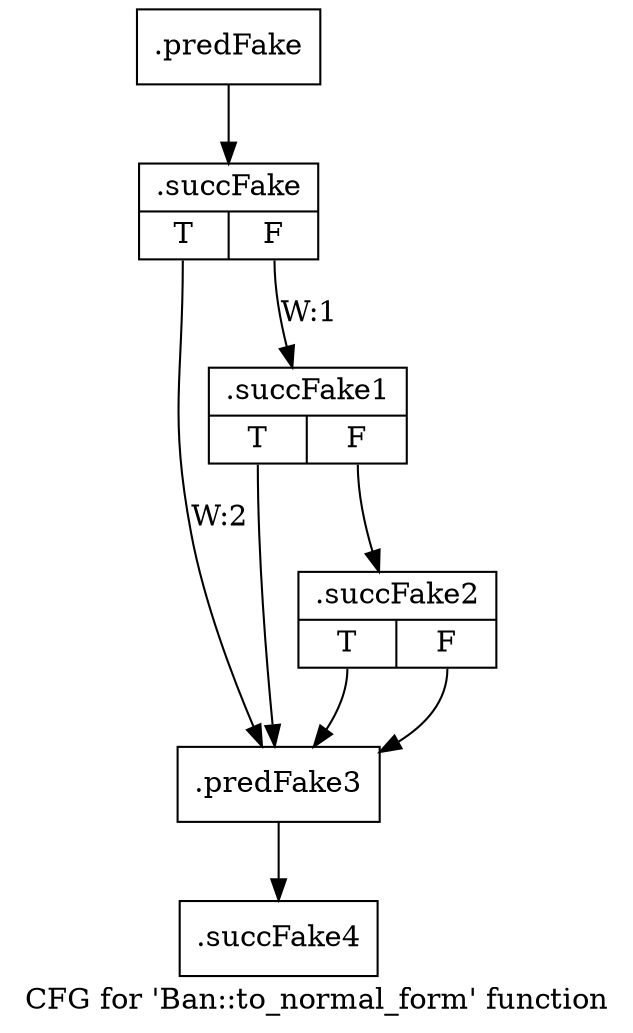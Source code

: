 digraph "CFG for 'Ban::to_normal_form' function" {
	label="CFG for 'Ban::to_normal_form' function";

	Node0x4e74260 [shape=record,filename="",linenumber="",label="{.predFake}"];
	Node0x4e74260 -> Node0x4e00a50[ callList="" memoryops="" filename="../../../../../src/ban_s3.cpp" execusionnum="1"];
	Node0x4e00a50 [shape=record,filename="../../../../../src/ban_s3.cpp",linenumber="32",label="{.succFake|{<s0>T|<s1>F}}"];
	Node0x4e00a50:s0 -> Node0x4e74490[label="W:2" callList="" memoryops="" filename="../../../../../src/ban_s3.cpp" execusionnum="1"];
	Node0x4e00a50:s1 -> Node0x4e414d0[label="W:1" callList="" memoryops="" filename="../../../../../src/ban_s3.cpp" execusionnum="0"];
	Node0x4e414d0 [shape=record,filename="../../../../../src/ban_s3.cpp",linenumber="35",label="{.succFake1|{<s0>T|<s1>F}}"];
	Node0x4e414d0:s0 -> Node0x4e74490[ callList="" memoryops="" filename="../../../../../src/ban_s3.cpp" execusionnum="0"];
	Node0x4e414d0:s1 -> Node0x4e00f40[ callList="" memoryops="" filename="../../../../../src/ban_s3.cpp" execusionnum="0"];
	Node0x4e00f40 [shape=record,filename="../../../../../src/ban_s3.cpp",linenumber="43",label="{.succFake2|{<s0>T|<s1>F}}"];
	Node0x4e00f40:s0 -> Node0x4e74490[ callList="" memoryops="" filename="../../../../../src/ban_s3.cpp" execusionnum="0"];
	Node0x4e00f40:s1 -> Node0x4e74490[ callList="" memoryops="" filename="../../../../../src/ban_s3.cpp" execusionnum="0"];
	Node0x4e74490 [shape=record,filename="../../../../../src/ban_s3.cpp",linenumber="53",label="{.predFake3}"];
	Node0x4e74490 -> Node0x4e41360[ callList="" memoryops="" filename="../../../../../src/ban_s3.cpp" execusionnum="1"];
	Node0x4e41360 [shape=record,filename="../../../../../src/ban_s3.cpp",linenumber="53",label="{.succFake4}"];
}
